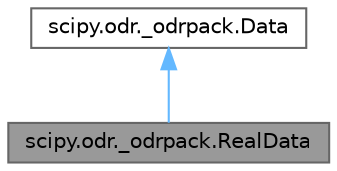 digraph "scipy.odr._odrpack.RealData"
{
 // LATEX_PDF_SIZE
  bgcolor="transparent";
  edge [fontname=Helvetica,fontsize=10,labelfontname=Helvetica,labelfontsize=10];
  node [fontname=Helvetica,fontsize=10,shape=box,height=0.2,width=0.4];
  Node1 [id="Node000001",label="scipy.odr._odrpack.RealData",height=0.2,width=0.4,color="gray40", fillcolor="grey60", style="filled", fontcolor="black",tooltip=" "];
  Node2 -> Node1 [id="edge1_Node000001_Node000002",dir="back",color="steelblue1",style="solid",tooltip=" "];
  Node2 [id="Node000002",label="scipy.odr._odrpack.Data",height=0.2,width=0.4,color="gray40", fillcolor="white", style="filled",URL="$d1/d05/classscipy_1_1odr_1_1__odrpack_1_1Data.html",tooltip=" "];
}
